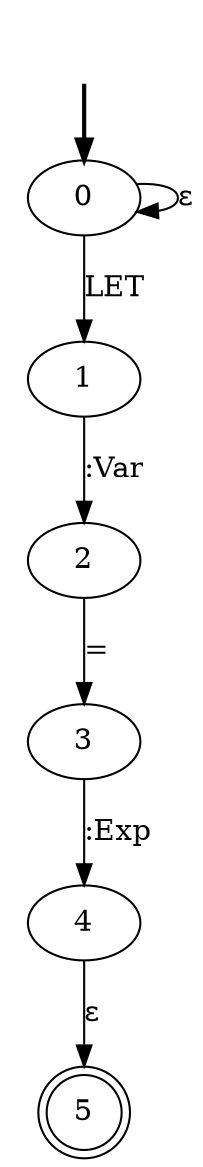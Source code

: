 digraph {
	fake0 [style=invisible]
	3
	2
	5 [shape=doublecircle]
	1
	4
	0 [root=true]
	fake0 -> 0 [style=bold]
	0 -> 1 [label=LET]
	0 -> 0 [label="ε"]
	1 -> 2 [label=":Var"]
	2 -> 3 [label="="]
	3 -> 4 [label=":Exp"]
	4 -> 5 [label="ε"]
}
